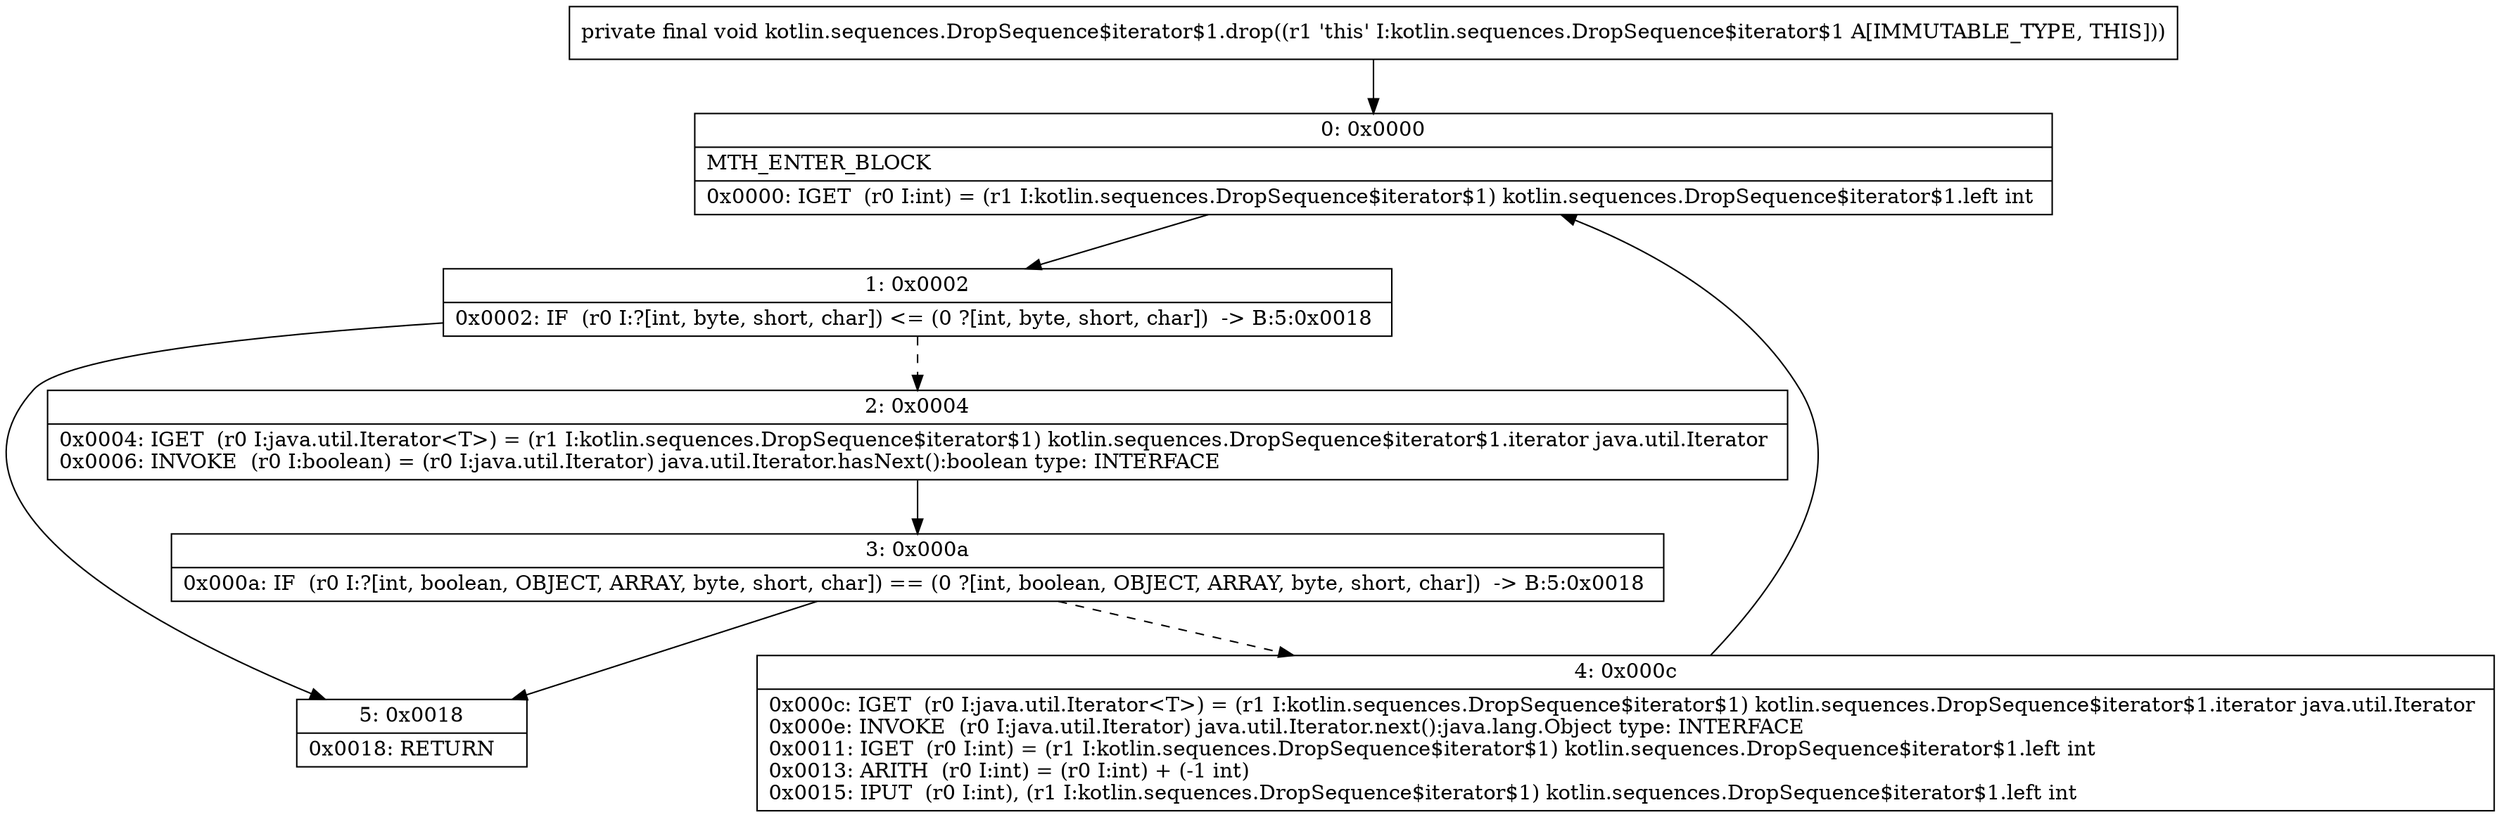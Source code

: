digraph "CFG forkotlin.sequences.DropSequence$iterator$1.drop()V" {
Node_0 [shape=record,label="{0\:\ 0x0000|MTH_ENTER_BLOCK\l|0x0000: IGET  (r0 I:int) = (r1 I:kotlin.sequences.DropSequence$iterator$1) kotlin.sequences.DropSequence$iterator$1.left int \l}"];
Node_1 [shape=record,label="{1\:\ 0x0002|0x0002: IF  (r0 I:?[int, byte, short, char]) \<= (0 ?[int, byte, short, char])  \-\> B:5:0x0018 \l}"];
Node_2 [shape=record,label="{2\:\ 0x0004|0x0004: IGET  (r0 I:java.util.Iterator\<T\>) = (r1 I:kotlin.sequences.DropSequence$iterator$1) kotlin.sequences.DropSequence$iterator$1.iterator java.util.Iterator \l0x0006: INVOKE  (r0 I:boolean) = (r0 I:java.util.Iterator) java.util.Iterator.hasNext():boolean type: INTERFACE \l}"];
Node_3 [shape=record,label="{3\:\ 0x000a|0x000a: IF  (r0 I:?[int, boolean, OBJECT, ARRAY, byte, short, char]) == (0 ?[int, boolean, OBJECT, ARRAY, byte, short, char])  \-\> B:5:0x0018 \l}"];
Node_4 [shape=record,label="{4\:\ 0x000c|0x000c: IGET  (r0 I:java.util.Iterator\<T\>) = (r1 I:kotlin.sequences.DropSequence$iterator$1) kotlin.sequences.DropSequence$iterator$1.iterator java.util.Iterator \l0x000e: INVOKE  (r0 I:java.util.Iterator) java.util.Iterator.next():java.lang.Object type: INTERFACE \l0x0011: IGET  (r0 I:int) = (r1 I:kotlin.sequences.DropSequence$iterator$1) kotlin.sequences.DropSequence$iterator$1.left int \l0x0013: ARITH  (r0 I:int) = (r0 I:int) + (\-1 int) \l0x0015: IPUT  (r0 I:int), (r1 I:kotlin.sequences.DropSequence$iterator$1) kotlin.sequences.DropSequence$iterator$1.left int \l}"];
Node_5 [shape=record,label="{5\:\ 0x0018|0x0018: RETURN   \l}"];
MethodNode[shape=record,label="{private final void kotlin.sequences.DropSequence$iterator$1.drop((r1 'this' I:kotlin.sequences.DropSequence$iterator$1 A[IMMUTABLE_TYPE, THIS])) }"];
MethodNode -> Node_0;
Node_0 -> Node_1;
Node_1 -> Node_2[style=dashed];
Node_1 -> Node_5;
Node_2 -> Node_3;
Node_3 -> Node_4[style=dashed];
Node_3 -> Node_5;
Node_4 -> Node_0;
}

